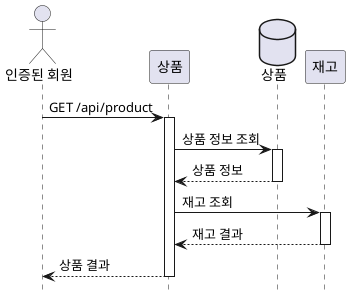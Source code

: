 
@startuml

hide footbox
autoactivate on

actor "인증된 회원" as c
participant "상품" as product
database "상품" as pd
participant "재고" as stock

c -> product: GET /api/product
product -> pd: 상품 정보 조회
product <-- pd: 상품 정보
product -> stock: 재고 조회
product <-- stock: 재고 결과
c <-- product: 상품 결과


@enduml